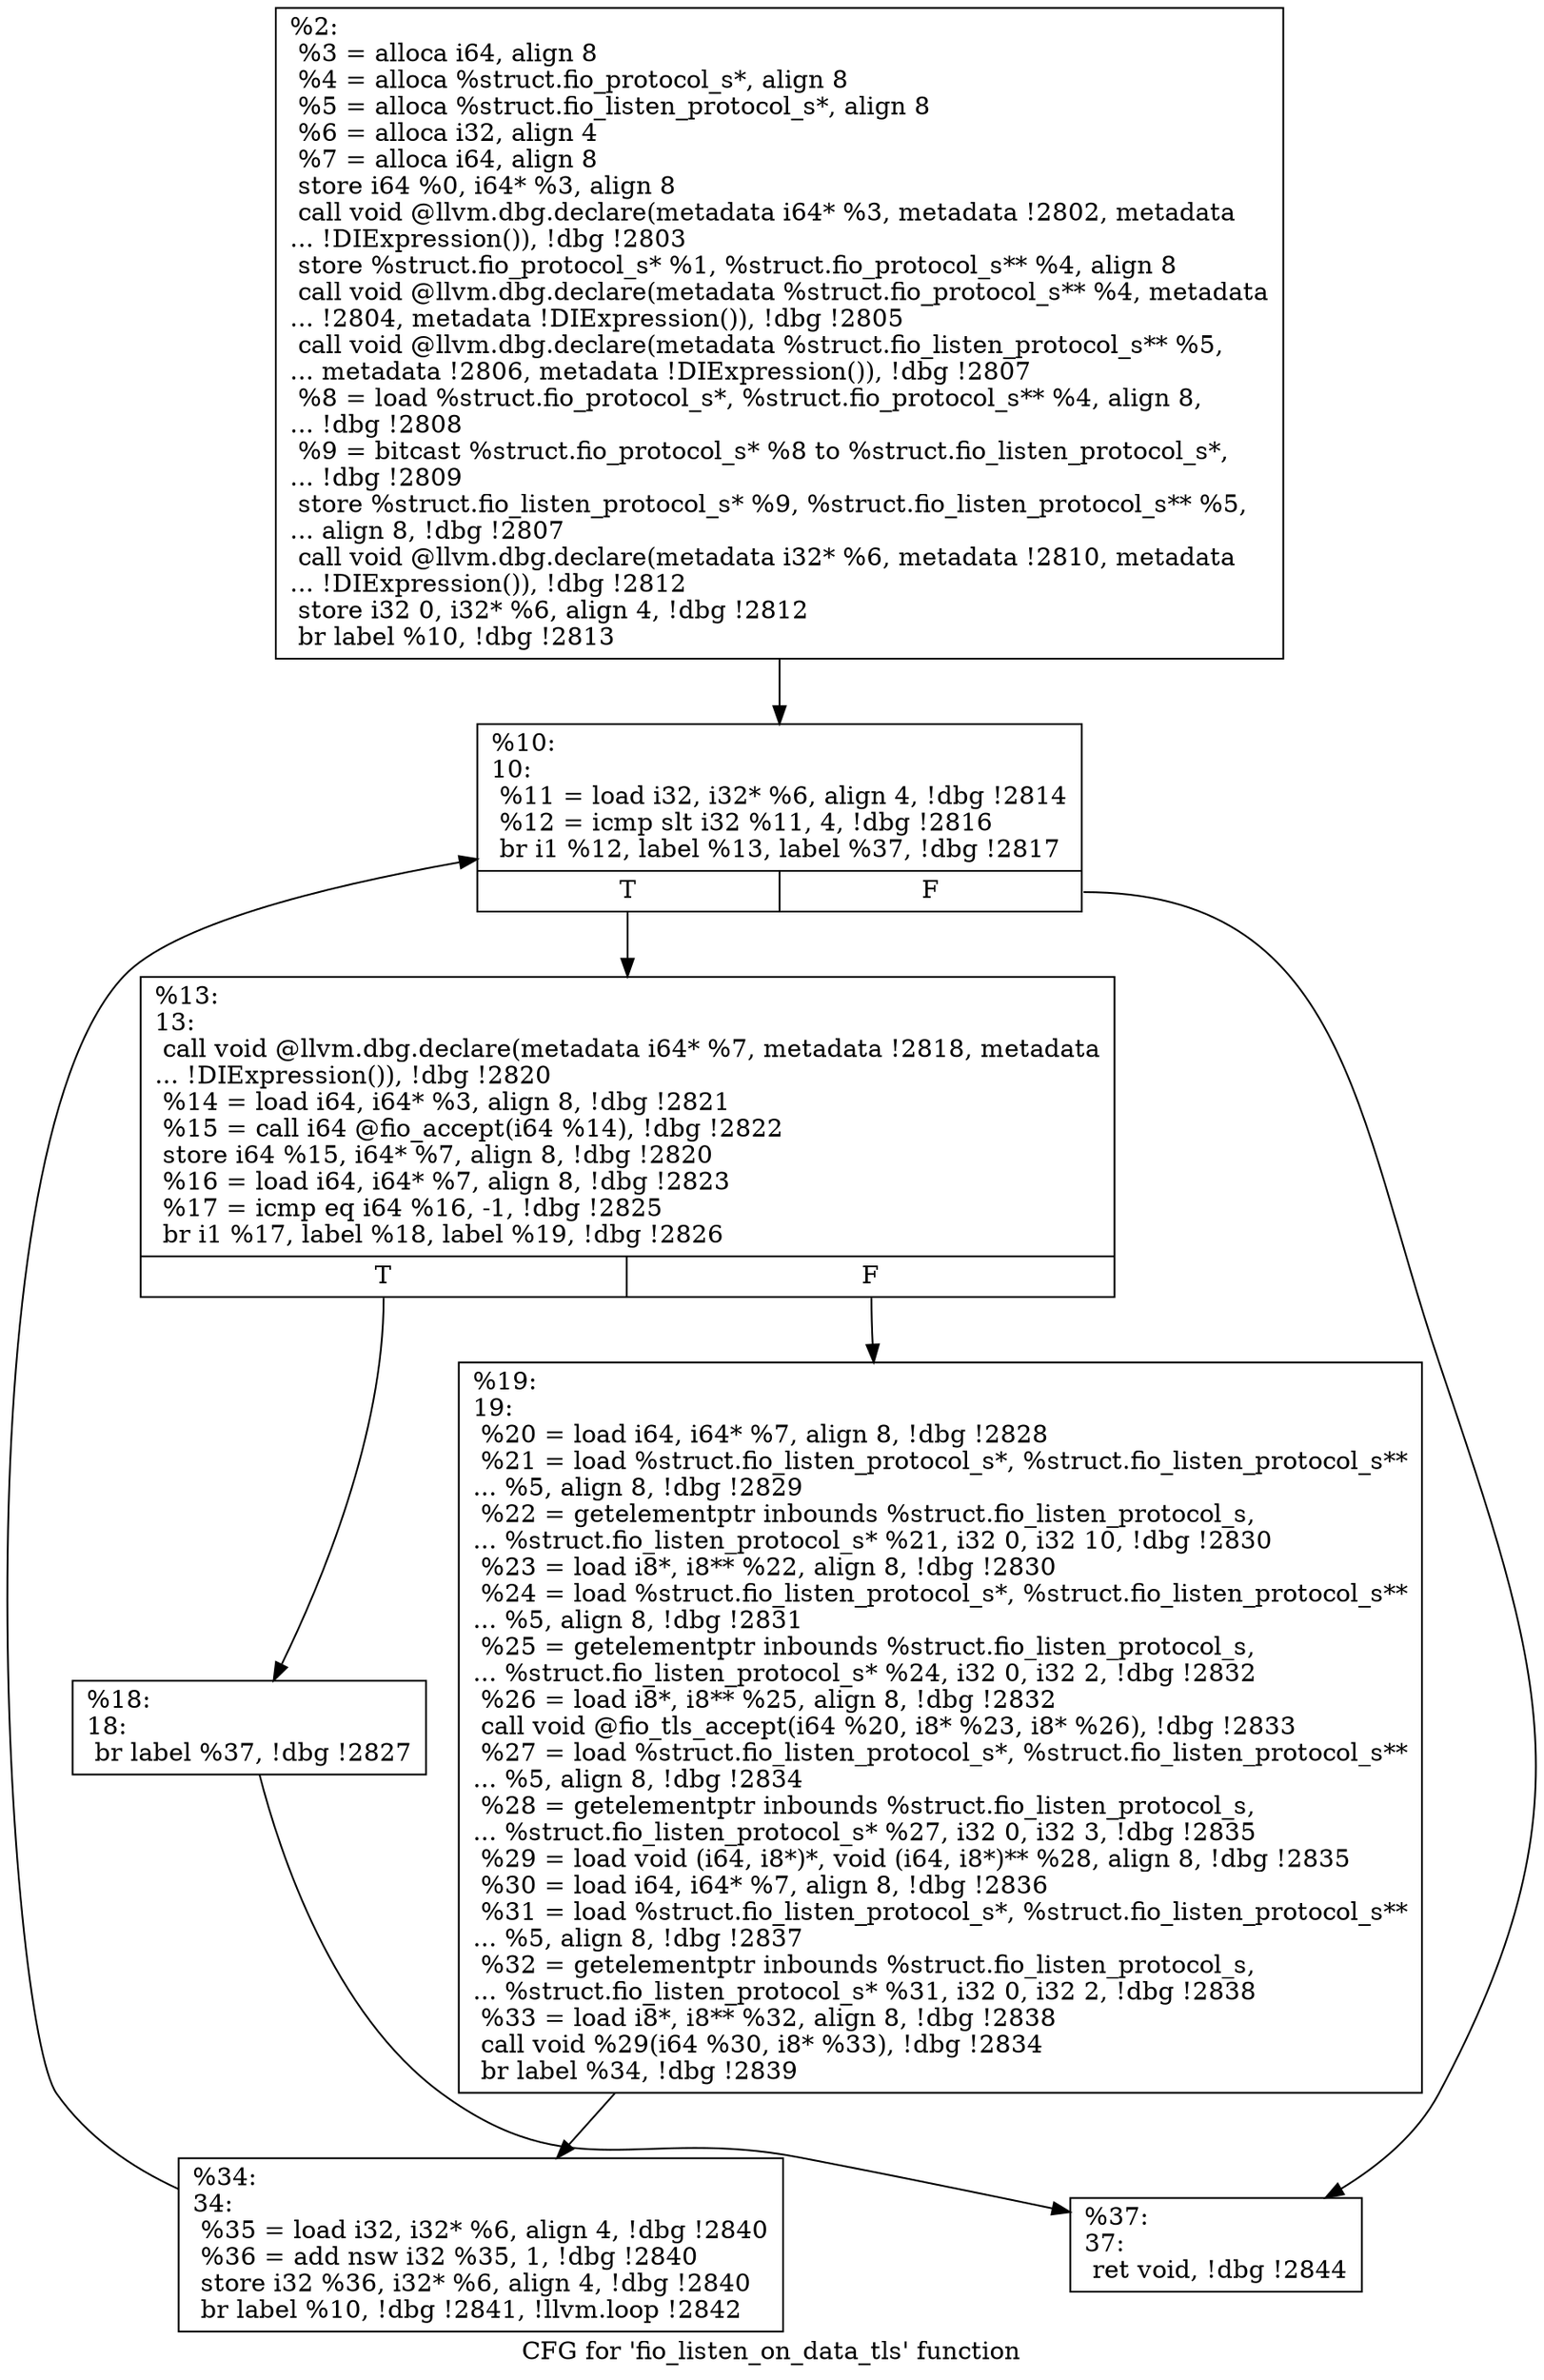 digraph "CFG for 'fio_listen_on_data_tls' function" {
	label="CFG for 'fio_listen_on_data_tls' function";

	Node0x5568517b76d0 [shape=record,label="{%2:\l  %3 = alloca i64, align 8\l  %4 = alloca %struct.fio_protocol_s*, align 8\l  %5 = alloca %struct.fio_listen_protocol_s*, align 8\l  %6 = alloca i32, align 4\l  %7 = alloca i64, align 8\l  store i64 %0, i64* %3, align 8\l  call void @llvm.dbg.declare(metadata i64* %3, metadata !2802, metadata\l... !DIExpression()), !dbg !2803\l  store %struct.fio_protocol_s* %1, %struct.fio_protocol_s** %4, align 8\l  call void @llvm.dbg.declare(metadata %struct.fio_protocol_s** %4, metadata\l... !2804, metadata !DIExpression()), !dbg !2805\l  call void @llvm.dbg.declare(metadata %struct.fio_listen_protocol_s** %5,\l... metadata !2806, metadata !DIExpression()), !dbg !2807\l  %8 = load %struct.fio_protocol_s*, %struct.fio_protocol_s** %4, align 8,\l... !dbg !2808\l  %9 = bitcast %struct.fio_protocol_s* %8 to %struct.fio_listen_protocol_s*,\l... !dbg !2809\l  store %struct.fio_listen_protocol_s* %9, %struct.fio_listen_protocol_s** %5,\l... align 8, !dbg !2807\l  call void @llvm.dbg.declare(metadata i32* %6, metadata !2810, metadata\l... !DIExpression()), !dbg !2812\l  store i32 0, i32* %6, align 4, !dbg !2812\l  br label %10, !dbg !2813\l}"];
	Node0x5568517b76d0 -> Node0x5568517b97d0;
	Node0x5568517b97d0 [shape=record,label="{%10:\l10:                                               \l  %11 = load i32, i32* %6, align 4, !dbg !2814\l  %12 = icmp slt i32 %11, 4, !dbg !2816\l  br i1 %12, label %13, label %37, !dbg !2817\l|{<s0>T|<s1>F}}"];
	Node0x5568517b97d0:s0 -> Node0x5568517b9820;
	Node0x5568517b97d0:s1 -> Node0x5568517b9960;
	Node0x5568517b9820 [shape=record,label="{%13:\l13:                                               \l  call void @llvm.dbg.declare(metadata i64* %7, metadata !2818, metadata\l... !DIExpression()), !dbg !2820\l  %14 = load i64, i64* %3, align 8, !dbg !2821\l  %15 = call i64 @fio_accept(i64 %14), !dbg !2822\l  store i64 %15, i64* %7, align 8, !dbg !2820\l  %16 = load i64, i64* %7, align 8, !dbg !2823\l  %17 = icmp eq i64 %16, -1, !dbg !2825\l  br i1 %17, label %18, label %19, !dbg !2826\l|{<s0>T|<s1>F}}"];
	Node0x5568517b9820:s0 -> Node0x5568517b9870;
	Node0x5568517b9820:s1 -> Node0x5568517b98c0;
	Node0x5568517b9870 [shape=record,label="{%18:\l18:                                               \l  br label %37, !dbg !2827\l}"];
	Node0x5568517b9870 -> Node0x5568517b9960;
	Node0x5568517b98c0 [shape=record,label="{%19:\l19:                                               \l  %20 = load i64, i64* %7, align 8, !dbg !2828\l  %21 = load %struct.fio_listen_protocol_s*, %struct.fio_listen_protocol_s**\l... %5, align 8, !dbg !2829\l  %22 = getelementptr inbounds %struct.fio_listen_protocol_s,\l... %struct.fio_listen_protocol_s* %21, i32 0, i32 10, !dbg !2830\l  %23 = load i8*, i8** %22, align 8, !dbg !2830\l  %24 = load %struct.fio_listen_protocol_s*, %struct.fio_listen_protocol_s**\l... %5, align 8, !dbg !2831\l  %25 = getelementptr inbounds %struct.fio_listen_protocol_s,\l... %struct.fio_listen_protocol_s* %24, i32 0, i32 2, !dbg !2832\l  %26 = load i8*, i8** %25, align 8, !dbg !2832\l  call void @fio_tls_accept(i64 %20, i8* %23, i8* %26), !dbg !2833\l  %27 = load %struct.fio_listen_protocol_s*, %struct.fio_listen_protocol_s**\l... %5, align 8, !dbg !2834\l  %28 = getelementptr inbounds %struct.fio_listen_protocol_s,\l... %struct.fio_listen_protocol_s* %27, i32 0, i32 3, !dbg !2835\l  %29 = load void (i64, i8*)*, void (i64, i8*)** %28, align 8, !dbg !2835\l  %30 = load i64, i64* %7, align 8, !dbg !2836\l  %31 = load %struct.fio_listen_protocol_s*, %struct.fio_listen_protocol_s**\l... %5, align 8, !dbg !2837\l  %32 = getelementptr inbounds %struct.fio_listen_protocol_s,\l... %struct.fio_listen_protocol_s* %31, i32 0, i32 2, !dbg !2838\l  %33 = load i8*, i8** %32, align 8, !dbg !2838\l  call void %29(i64 %30, i8* %33), !dbg !2834\l  br label %34, !dbg !2839\l}"];
	Node0x5568517b98c0 -> Node0x5568517b9910;
	Node0x5568517b9910 [shape=record,label="{%34:\l34:                                               \l  %35 = load i32, i32* %6, align 4, !dbg !2840\l  %36 = add nsw i32 %35, 1, !dbg !2840\l  store i32 %36, i32* %6, align 4, !dbg !2840\l  br label %10, !dbg !2841, !llvm.loop !2842\l}"];
	Node0x5568517b9910 -> Node0x5568517b97d0;
	Node0x5568517b9960 [shape=record,label="{%37:\l37:                                               \l  ret void, !dbg !2844\l}"];
}

